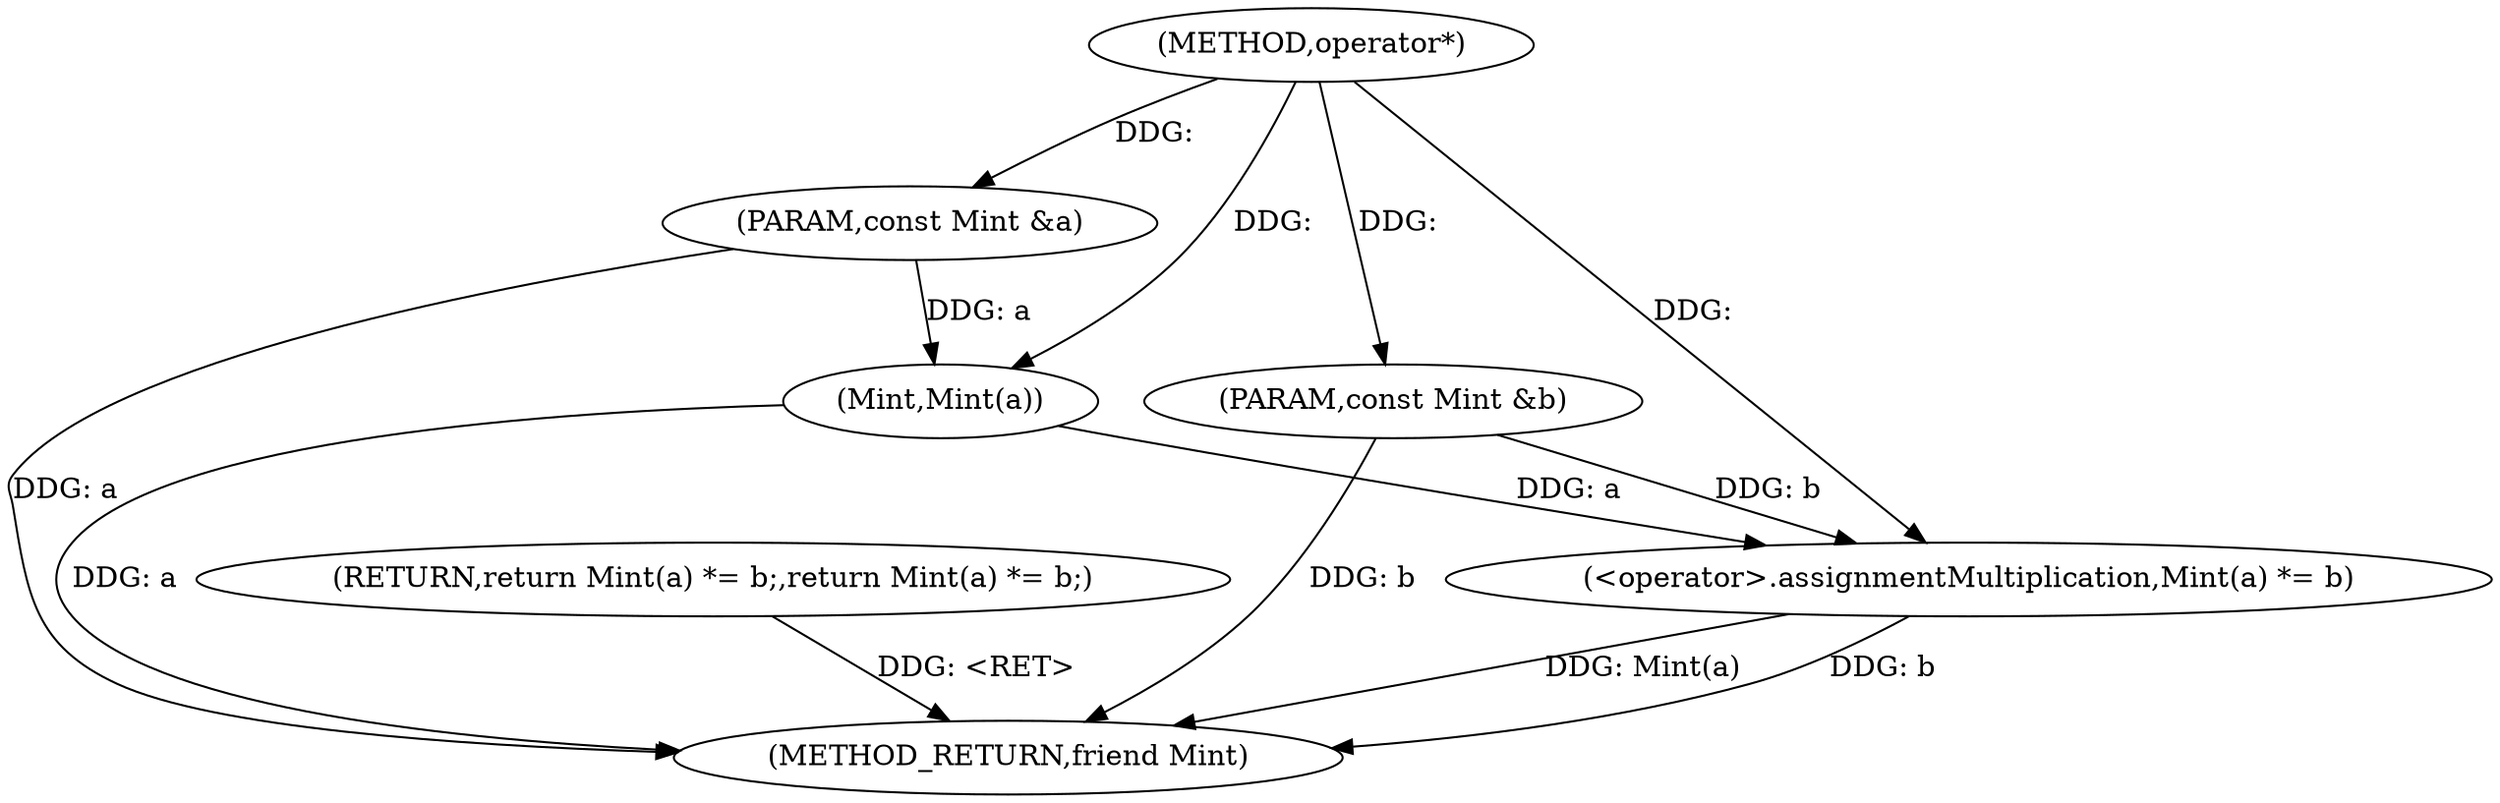 digraph "operator*" {  
"1000973" [label = "(METHOD,operator*)" ]
"1000982" [label = "(METHOD_RETURN,friend Mint)" ]
"1000974" [label = "(PARAM,const Mint &a)" ]
"1000975" [label = "(PARAM,const Mint &b)" ]
"1000977" [label = "(RETURN,return Mint(a) *= b;,return Mint(a) *= b;)" ]
"1000978" [label = "(<operator>.assignmentMultiplication,Mint(a) *= b)" ]
"1000979" [label = "(Mint,Mint(a))" ]
  "1000974" -> "1000982"  [ label = "DDG: a"] 
  "1000975" -> "1000982"  [ label = "DDG: b"] 
  "1000979" -> "1000982"  [ label = "DDG: a"] 
  "1000978" -> "1000982"  [ label = "DDG: Mint(a)"] 
  "1000978" -> "1000982"  [ label = "DDG: b"] 
  "1000977" -> "1000982"  [ label = "DDG: <RET>"] 
  "1000973" -> "1000974"  [ label = "DDG: "] 
  "1000973" -> "1000975"  [ label = "DDG: "] 
  "1000975" -> "1000978"  [ label = "DDG: b"] 
  "1000973" -> "1000978"  [ label = "DDG: "] 
  "1000979" -> "1000978"  [ label = "DDG: a"] 
  "1000974" -> "1000979"  [ label = "DDG: a"] 
  "1000973" -> "1000979"  [ label = "DDG: "] 
}
